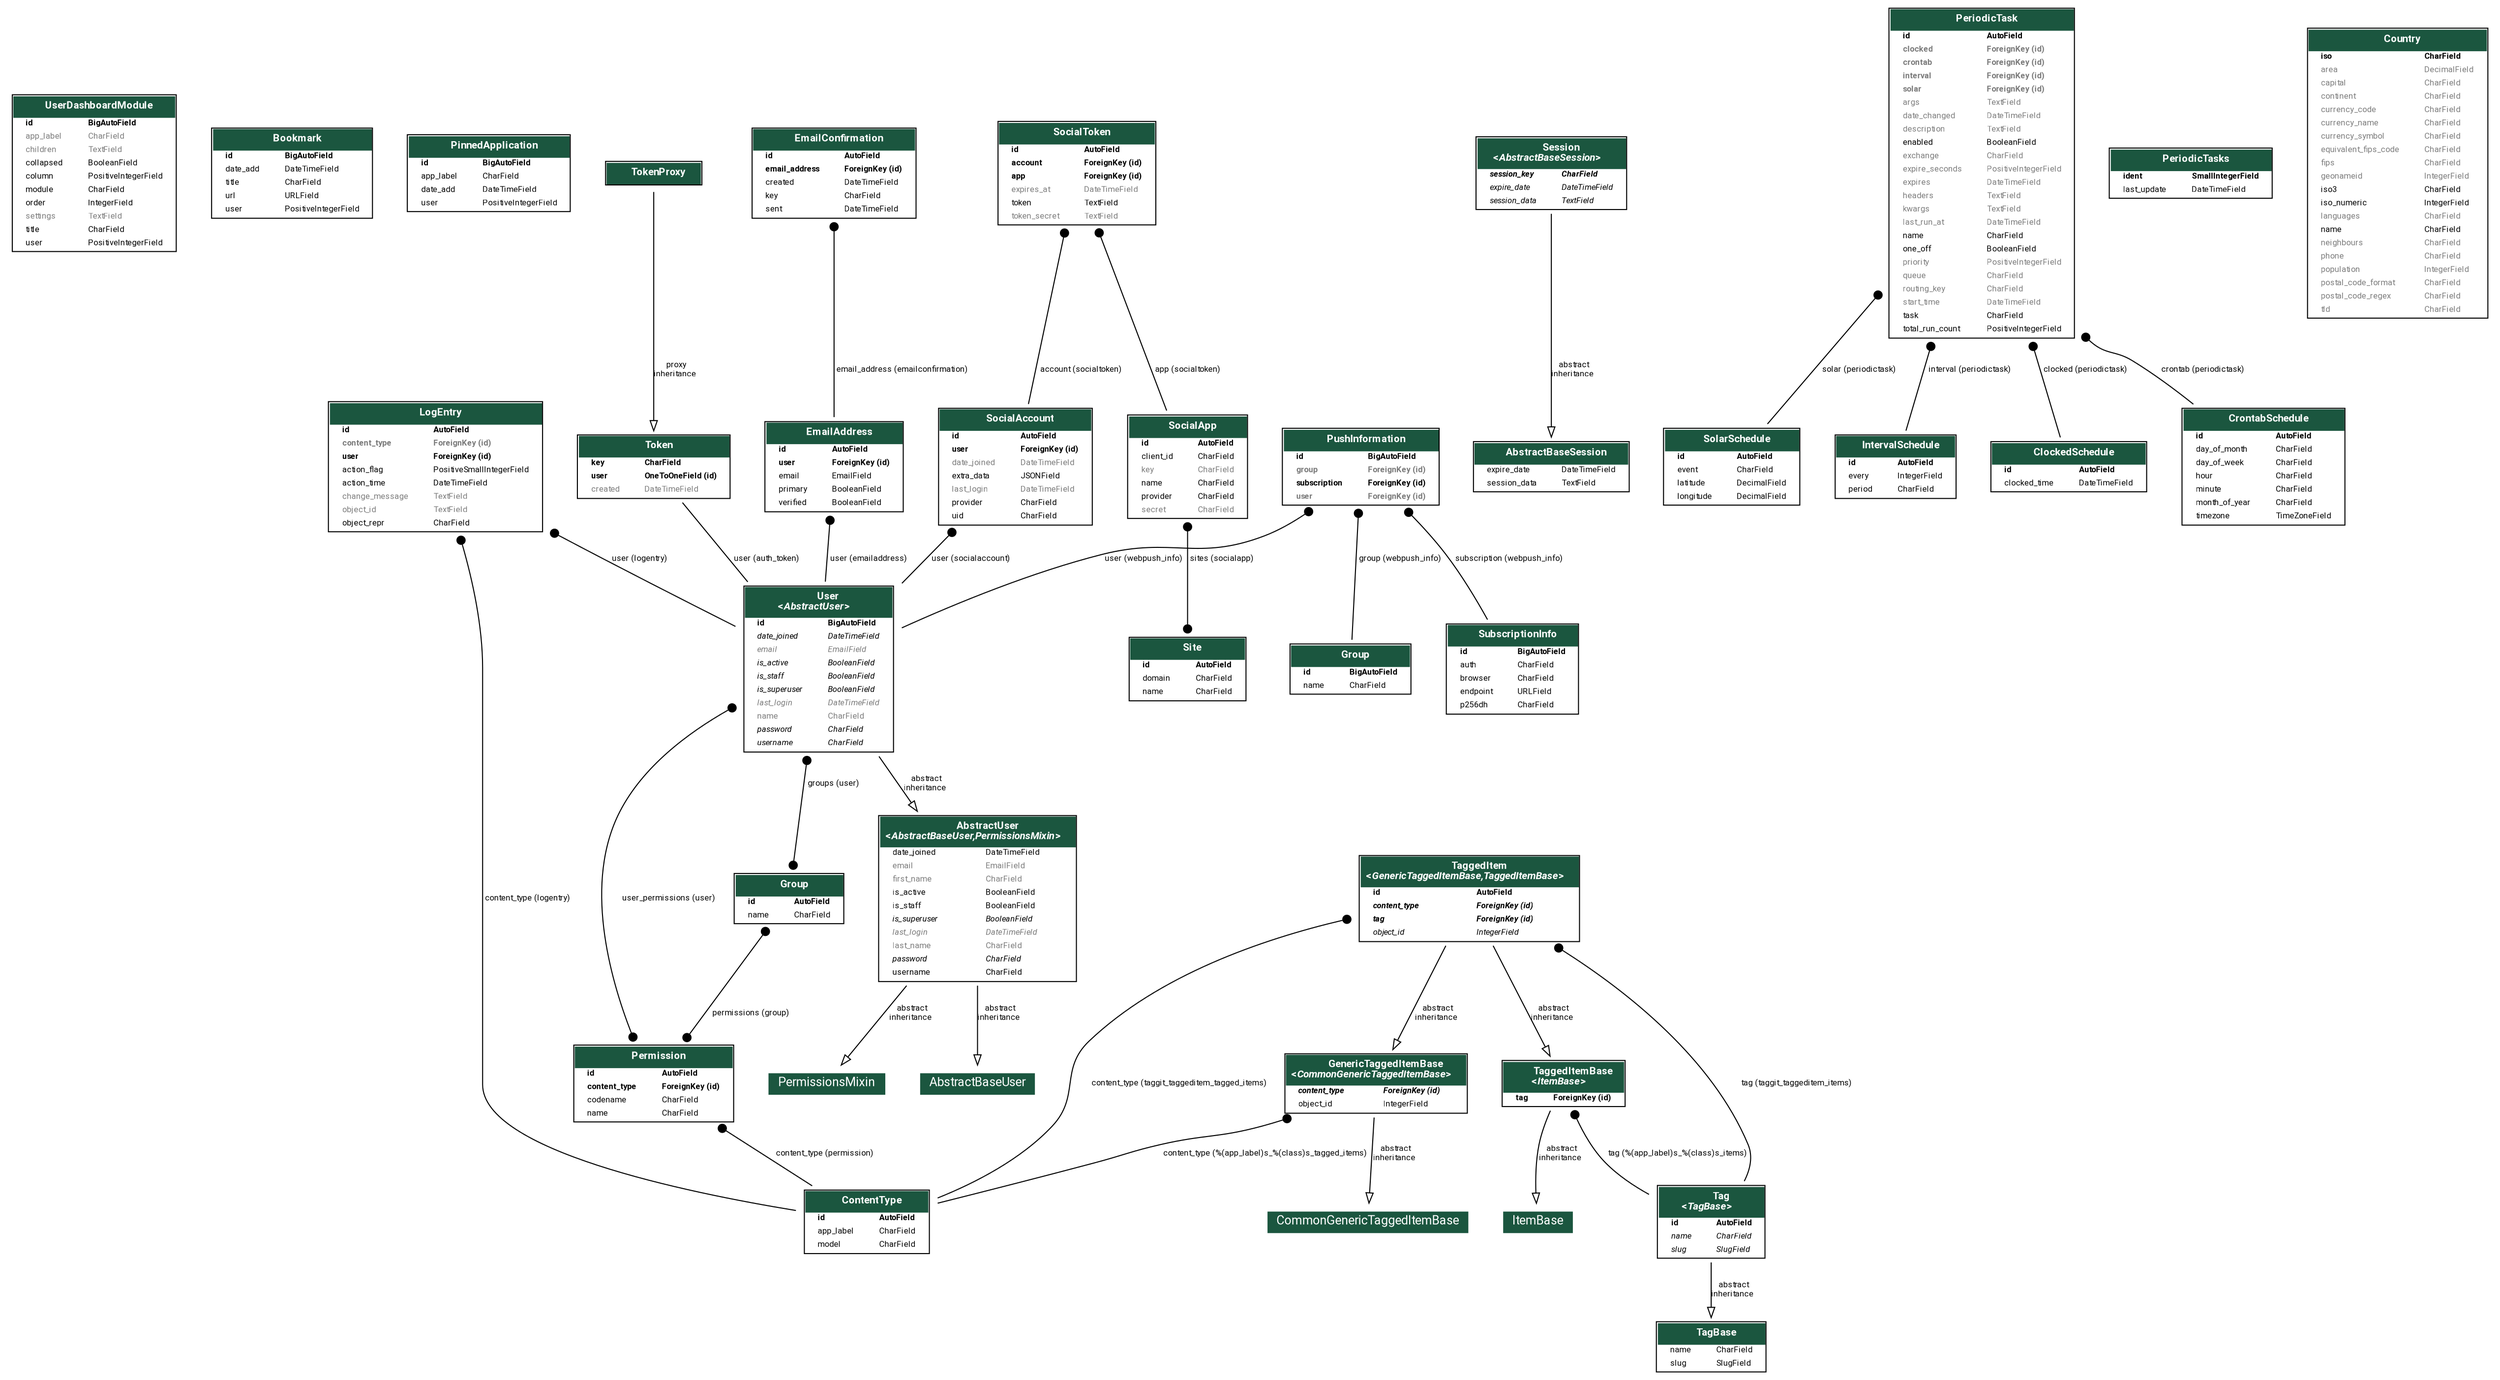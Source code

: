 digraph model_graph {
  // Dotfile by Django-Extensions graph_models
  // Created: 2023-04-05 06:00
  // Cli Options: -a

  fontname = "Roboto"
  fontsize = 8
  splines  = true
  rankdir = "TB"

  node [
    fontname = "Roboto"
    fontsize = 8
    shape = "plaintext"
  ]

  edge [
    fontname = "Roboto"
    fontsize = 8
  ]

  // Labels


  jet_dashboard_models_UserDashboardModule [label=<
    <TABLE BGCOLOR="white" BORDER="1" CELLBORDER="0" CELLSPACING="0">
    <TR><TD COLSPAN="2" CELLPADDING="5" ALIGN="CENTER" BGCOLOR="#1b563f">
    <FONT FACE="Roboto" COLOR="white" POINT-SIZE="10"><B>
    UserDashboardModule
    </B></FONT></TD></TR>


    <TR><TD ALIGN="LEFT" BORDER="0">
    <FONT FACE="Roboto"><B>id</B></FONT>
    </TD><TD ALIGN="LEFT">
    <FONT FACE="Roboto"><B>BigAutoField</B></FONT>
    </TD></TR>



    <TR><TD ALIGN="LEFT" BORDER="0">
    <FONT COLOR="#7B7B7B" FACE="Roboto">app_label</FONT>
    </TD><TD ALIGN="LEFT">
    <FONT COLOR="#7B7B7B" FACE="Roboto">CharField</FONT>
    </TD></TR>



    <TR><TD ALIGN="LEFT" BORDER="0">
    <FONT COLOR="#7B7B7B" FACE="Roboto">children</FONT>
    </TD><TD ALIGN="LEFT">
    <FONT COLOR="#7B7B7B" FACE="Roboto">TextField</FONT>
    </TD></TR>



    <TR><TD ALIGN="LEFT" BORDER="0">
    <FONT FACE="Roboto">collapsed</FONT>
    </TD><TD ALIGN="LEFT">
    <FONT FACE="Roboto">BooleanField</FONT>
    </TD></TR>



    <TR><TD ALIGN="LEFT" BORDER="0">
    <FONT FACE="Roboto">column</FONT>
    </TD><TD ALIGN="LEFT">
    <FONT FACE="Roboto">PositiveIntegerField</FONT>
    </TD></TR>



    <TR><TD ALIGN="LEFT" BORDER="0">
    <FONT FACE="Roboto">module</FONT>
    </TD><TD ALIGN="LEFT">
    <FONT FACE="Roboto">CharField</FONT>
    </TD></TR>



    <TR><TD ALIGN="LEFT" BORDER="0">
    <FONT FACE="Roboto">order</FONT>
    </TD><TD ALIGN="LEFT">
    <FONT FACE="Roboto">IntegerField</FONT>
    </TD></TR>



    <TR><TD ALIGN="LEFT" BORDER="0">
    <FONT COLOR="#7B7B7B" FACE="Roboto">settings</FONT>
    </TD><TD ALIGN="LEFT">
    <FONT COLOR="#7B7B7B" FACE="Roboto">TextField</FONT>
    </TD></TR>



    <TR><TD ALIGN="LEFT" BORDER="0">
    <FONT FACE="Roboto">title</FONT>
    </TD><TD ALIGN="LEFT">
    <FONT FACE="Roboto">CharField</FONT>
    </TD></TR>



    <TR><TD ALIGN="LEFT" BORDER="0">
    <FONT FACE="Roboto">user</FONT>
    </TD><TD ALIGN="LEFT">
    <FONT FACE="Roboto">PositiveIntegerField</FONT>
    </TD></TR>


    </TABLE>
    >]




  jet_models_Bookmark [label=<
    <TABLE BGCOLOR="white" BORDER="1" CELLBORDER="0" CELLSPACING="0">
    <TR><TD COLSPAN="2" CELLPADDING="5" ALIGN="CENTER" BGCOLOR="#1b563f">
    <FONT FACE="Roboto" COLOR="white" POINT-SIZE="10"><B>
    Bookmark
    </B></FONT></TD></TR>


    <TR><TD ALIGN="LEFT" BORDER="0">
    <FONT FACE="Roboto"><B>id</B></FONT>
    </TD><TD ALIGN="LEFT">
    <FONT FACE="Roboto"><B>BigAutoField</B></FONT>
    </TD></TR>



    <TR><TD ALIGN="LEFT" BORDER="0">
    <FONT FACE="Roboto">date_add</FONT>
    </TD><TD ALIGN="LEFT">
    <FONT FACE="Roboto">DateTimeField</FONT>
    </TD></TR>



    <TR><TD ALIGN="LEFT" BORDER="0">
    <FONT FACE="Roboto">title</FONT>
    </TD><TD ALIGN="LEFT">
    <FONT FACE="Roboto">CharField</FONT>
    </TD></TR>



    <TR><TD ALIGN="LEFT" BORDER="0">
    <FONT FACE="Roboto">url</FONT>
    </TD><TD ALIGN="LEFT">
    <FONT FACE="Roboto">URLField</FONT>
    </TD></TR>



    <TR><TD ALIGN="LEFT" BORDER="0">
    <FONT FACE="Roboto">user</FONT>
    </TD><TD ALIGN="LEFT">
    <FONT FACE="Roboto">PositiveIntegerField</FONT>
    </TD></TR>


    </TABLE>
    >]

  jet_models_PinnedApplication [label=<
    <TABLE BGCOLOR="white" BORDER="1" CELLBORDER="0" CELLSPACING="0">
    <TR><TD COLSPAN="2" CELLPADDING="5" ALIGN="CENTER" BGCOLOR="#1b563f">
    <FONT FACE="Roboto" COLOR="white" POINT-SIZE="10"><B>
    PinnedApplication
    </B></FONT></TD></TR>


    <TR><TD ALIGN="LEFT" BORDER="0">
    <FONT FACE="Roboto"><B>id</B></FONT>
    </TD><TD ALIGN="LEFT">
    <FONT FACE="Roboto"><B>BigAutoField</B></FONT>
    </TD></TR>



    <TR><TD ALIGN="LEFT" BORDER="0">
    <FONT FACE="Roboto">app_label</FONT>
    </TD><TD ALIGN="LEFT">
    <FONT FACE="Roboto">CharField</FONT>
    </TD></TR>



    <TR><TD ALIGN="LEFT" BORDER="0">
    <FONT FACE="Roboto">date_add</FONT>
    </TD><TD ALIGN="LEFT">
    <FONT FACE="Roboto">DateTimeField</FONT>
    </TD></TR>



    <TR><TD ALIGN="LEFT" BORDER="0">
    <FONT FACE="Roboto">user</FONT>
    </TD><TD ALIGN="LEFT">
    <FONT FACE="Roboto">PositiveIntegerField</FONT>
    </TD></TR>


    </TABLE>
    >]




  django_contrib_auth_models_Permission [label=<
    <TABLE BGCOLOR="white" BORDER="1" CELLBORDER="0" CELLSPACING="0">
    <TR><TD COLSPAN="2" CELLPADDING="5" ALIGN="CENTER" BGCOLOR="#1b563f">
    <FONT FACE="Roboto" COLOR="white" POINT-SIZE="10"><B>
    Permission
    </B></FONT></TD></TR>


    <TR><TD ALIGN="LEFT" BORDER="0">
    <FONT FACE="Roboto"><B>id</B></FONT>
    </TD><TD ALIGN="LEFT">
    <FONT FACE="Roboto"><B>AutoField</B></FONT>
    </TD></TR>



    <TR><TD ALIGN="LEFT" BORDER="0">
    <FONT FACE="Roboto"><B>content_type</B></FONT>
    </TD><TD ALIGN="LEFT">
    <FONT FACE="Roboto"><B>ForeignKey (id)</B></FONT>
    </TD></TR>



    <TR><TD ALIGN="LEFT" BORDER="0">
    <FONT FACE="Roboto">codename</FONT>
    </TD><TD ALIGN="LEFT">
    <FONT FACE="Roboto">CharField</FONT>
    </TD></TR>



    <TR><TD ALIGN="LEFT" BORDER="0">
    <FONT FACE="Roboto">name</FONT>
    </TD><TD ALIGN="LEFT">
    <FONT FACE="Roboto">CharField</FONT>
    </TD></TR>


    </TABLE>
    >]

  django_contrib_auth_models_Group [label=<
    <TABLE BGCOLOR="white" BORDER="1" CELLBORDER="0" CELLSPACING="0">
    <TR><TD COLSPAN="2" CELLPADDING="5" ALIGN="CENTER" BGCOLOR="#1b563f">
    <FONT FACE="Roboto" COLOR="white" POINT-SIZE="10"><B>
    Group
    </B></FONT></TD></TR>


    <TR><TD ALIGN="LEFT" BORDER="0">
    <FONT FACE="Roboto"><B>id</B></FONT>
    </TD><TD ALIGN="LEFT">
    <FONT FACE="Roboto"><B>AutoField</B></FONT>
    </TD></TR>



    <TR><TD ALIGN="LEFT" BORDER="0">
    <FONT FACE="Roboto">name</FONT>
    </TD><TD ALIGN="LEFT">
    <FONT FACE="Roboto">CharField</FONT>
    </TD></TR>


    </TABLE>
    >]




  django_contrib_contenttypes_models_ContentType [label=<
    <TABLE BGCOLOR="white" BORDER="1" CELLBORDER="0" CELLSPACING="0">
    <TR><TD COLSPAN="2" CELLPADDING="5" ALIGN="CENTER" BGCOLOR="#1b563f">
    <FONT FACE="Roboto" COLOR="white" POINT-SIZE="10"><B>
    ContentType
    </B></FONT></TD></TR>


    <TR><TD ALIGN="LEFT" BORDER="0">
    <FONT FACE="Roboto"><B>id</B></FONT>
    </TD><TD ALIGN="LEFT">
    <FONT FACE="Roboto"><B>AutoField</B></FONT>
    </TD></TR>



    <TR><TD ALIGN="LEFT" BORDER="0">
    <FONT FACE="Roboto">app_label</FONT>
    </TD><TD ALIGN="LEFT">
    <FONT FACE="Roboto">CharField</FONT>
    </TD></TR>



    <TR><TD ALIGN="LEFT" BORDER="0">
    <FONT FACE="Roboto">model</FONT>
    </TD><TD ALIGN="LEFT">
    <FONT FACE="Roboto">CharField</FONT>
    </TD></TR>


    </TABLE>
    >]




  django_contrib_sessions_base_session_AbstractBaseSession [label=<
    <TABLE BGCOLOR="white" BORDER="1" CELLBORDER="0" CELLSPACING="0">
    <TR><TD COLSPAN="2" CELLPADDING="5" ALIGN="CENTER" BGCOLOR="#1b563f">
    <FONT FACE="Roboto" COLOR="white" POINT-SIZE="10"><B>
    AbstractBaseSession
    </B></FONT></TD></TR>


    <TR><TD ALIGN="LEFT" BORDER="0">
    <FONT FACE="Roboto">expire_date</FONT>
    </TD><TD ALIGN="LEFT">
    <FONT FACE="Roboto">DateTimeField</FONT>
    </TD></TR>



    <TR><TD ALIGN="LEFT" BORDER="0">
    <FONT FACE="Roboto">session_data</FONT>
    </TD><TD ALIGN="LEFT">
    <FONT FACE="Roboto">TextField</FONT>
    </TD></TR>


    </TABLE>
    >]

  django_contrib_sessions_models_Session [label=<
    <TABLE BGCOLOR="white" BORDER="1" CELLBORDER="0" CELLSPACING="0">
    <TR><TD COLSPAN="2" CELLPADDING="5" ALIGN="CENTER" BGCOLOR="#1b563f">
    <FONT FACE="Roboto" COLOR="white" POINT-SIZE="10"><B>
    Session<BR/>&lt;<FONT FACE="Roboto"><I>AbstractBaseSession</I></FONT>&gt;
    </B></FONT></TD></TR>


    <TR><TD ALIGN="LEFT" BORDER="0">
    <FONT FACE="Roboto"><I><B>session_key</B></I></FONT>
    </TD><TD ALIGN="LEFT">
    <FONT FACE="Roboto"><I><B>CharField</B></I></FONT>
    </TD></TR>



    <TR><TD ALIGN="LEFT" BORDER="0">
    <FONT FACE="Roboto"><I>expire_date</I></FONT>
    </TD><TD ALIGN="LEFT">
    <FONT FACE="Roboto"><I>DateTimeField</I></FONT>
    </TD></TR>



    <TR><TD ALIGN="LEFT" BORDER="0">
    <FONT FACE="Roboto"><I>session_data</I></FONT>
    </TD><TD ALIGN="LEFT">
    <FONT FACE="Roboto"><I>TextField</I></FONT>
    </TD></TR>


    </TABLE>
    >]




  rest_framework_authtoken_models_Token [label=<
    <TABLE BGCOLOR="white" BORDER="1" CELLBORDER="0" CELLSPACING="0">
    <TR><TD COLSPAN="2" CELLPADDING="5" ALIGN="CENTER" BGCOLOR="#1b563f">
    <FONT FACE="Roboto" COLOR="white" POINT-SIZE="10"><B>
    Token
    </B></FONT></TD></TR>


    <TR><TD ALIGN="LEFT" BORDER="0">
    <FONT FACE="Roboto"><B>key</B></FONT>
    </TD><TD ALIGN="LEFT">
    <FONT FACE="Roboto"><B>CharField</B></FONT>
    </TD></TR>



    <TR><TD ALIGN="LEFT" BORDER="0">
    <FONT FACE="Roboto"><B>user</B></FONT>
    </TD><TD ALIGN="LEFT">
    <FONT FACE="Roboto"><B>OneToOneField (id)</B></FONT>
    </TD></TR>



    <TR><TD ALIGN="LEFT" BORDER="0">
    <FONT COLOR="#7B7B7B" FACE="Roboto">created</FONT>
    </TD><TD ALIGN="LEFT">
    <FONT COLOR="#7B7B7B" FACE="Roboto">DateTimeField</FONT>
    </TD></TR>


    </TABLE>
    >]

  rest_framework_authtoken_models_TokenProxy [label=<
    <TABLE BGCOLOR="white" BORDER="1" CELLBORDER="0" CELLSPACING="0">
    <TR><TD COLSPAN="2" CELLPADDING="5" ALIGN="CENTER" BGCOLOR="#1b563f">
    <FONT FACE="Roboto" COLOR="white" POINT-SIZE="10"><B>
    TokenProxy
    </B></FONT></TD></TR>

    </TABLE>
    >]




  django_contrib_sites_models_Site [label=<
    <TABLE BGCOLOR="white" BORDER="1" CELLBORDER="0" CELLSPACING="0">
    <TR><TD COLSPAN="2" CELLPADDING="5" ALIGN="CENTER" BGCOLOR="#1b563f">
    <FONT FACE="Roboto" COLOR="white" POINT-SIZE="10"><B>
    Site
    </B></FONT></TD></TR>


    <TR><TD ALIGN="LEFT" BORDER="0">
    <FONT FACE="Roboto"><B>id</B></FONT>
    </TD><TD ALIGN="LEFT">
    <FONT FACE="Roboto"><B>AutoField</B></FONT>
    </TD></TR>



    <TR><TD ALIGN="LEFT" BORDER="0">
    <FONT FACE="Roboto">domain</FONT>
    </TD><TD ALIGN="LEFT">
    <FONT FACE="Roboto">CharField</FONT>
    </TD></TR>



    <TR><TD ALIGN="LEFT" BORDER="0">
    <FONT FACE="Roboto">name</FONT>
    </TD><TD ALIGN="LEFT">
    <FONT FACE="Roboto">CharField</FONT>
    </TD></TR>


    </TABLE>
    >]




  django_contrib_admin_models_LogEntry [label=<
    <TABLE BGCOLOR="white" BORDER="1" CELLBORDER="0" CELLSPACING="0">
    <TR><TD COLSPAN="2" CELLPADDING="5" ALIGN="CENTER" BGCOLOR="#1b563f">
    <FONT FACE="Roboto" COLOR="white" POINT-SIZE="10"><B>
    LogEntry
    </B></FONT></TD></TR>


    <TR><TD ALIGN="LEFT" BORDER="0">
    <FONT FACE="Roboto"><B>id</B></FONT>
    </TD><TD ALIGN="LEFT">
    <FONT FACE="Roboto"><B>AutoField</B></FONT>
    </TD></TR>



    <TR><TD ALIGN="LEFT" BORDER="0">
    <FONT COLOR="#7B7B7B" FACE="Roboto"><B>content_type</B></FONT>
    </TD><TD ALIGN="LEFT">
    <FONT COLOR="#7B7B7B" FACE="Roboto"><B>ForeignKey (id)</B></FONT>
    </TD></TR>



    <TR><TD ALIGN="LEFT" BORDER="0">
    <FONT FACE="Roboto"><B>user</B></FONT>
    </TD><TD ALIGN="LEFT">
    <FONT FACE="Roboto"><B>ForeignKey (id)</B></FONT>
    </TD></TR>



    <TR><TD ALIGN="LEFT" BORDER="0">
    <FONT FACE="Roboto">action_flag</FONT>
    </TD><TD ALIGN="LEFT">
    <FONT FACE="Roboto">PositiveSmallIntegerField</FONT>
    </TD></TR>



    <TR><TD ALIGN="LEFT" BORDER="0">
    <FONT FACE="Roboto">action_time</FONT>
    </TD><TD ALIGN="LEFT">
    <FONT FACE="Roboto">DateTimeField</FONT>
    </TD></TR>



    <TR><TD ALIGN="LEFT" BORDER="0">
    <FONT COLOR="#7B7B7B" FACE="Roboto">change_message</FONT>
    </TD><TD ALIGN="LEFT">
    <FONT COLOR="#7B7B7B" FACE="Roboto">TextField</FONT>
    </TD></TR>



    <TR><TD ALIGN="LEFT" BORDER="0">
    <FONT COLOR="#7B7B7B" FACE="Roboto">object_id</FONT>
    </TD><TD ALIGN="LEFT">
    <FONT COLOR="#7B7B7B" FACE="Roboto">TextField</FONT>
    </TD></TR>



    <TR><TD ALIGN="LEFT" BORDER="0">
    <FONT FACE="Roboto">object_repr</FONT>
    </TD><TD ALIGN="LEFT">
    <FONT FACE="Roboto">CharField</FONT>
    </TD></TR>


    </TABLE>
    >]




  allauth_account_models_EmailAddress [label=<
    <TABLE BGCOLOR="white" BORDER="1" CELLBORDER="0" CELLSPACING="0">
    <TR><TD COLSPAN="2" CELLPADDING="5" ALIGN="CENTER" BGCOLOR="#1b563f">
    <FONT FACE="Roboto" COLOR="white" POINT-SIZE="10"><B>
    EmailAddress
    </B></FONT></TD></TR>


    <TR><TD ALIGN="LEFT" BORDER="0">
    <FONT FACE="Roboto"><B>id</B></FONT>
    </TD><TD ALIGN="LEFT">
    <FONT FACE="Roboto"><B>AutoField</B></FONT>
    </TD></TR>



    <TR><TD ALIGN="LEFT" BORDER="0">
    <FONT FACE="Roboto"><B>user</B></FONT>
    </TD><TD ALIGN="LEFT">
    <FONT FACE="Roboto"><B>ForeignKey (id)</B></FONT>
    </TD></TR>



    <TR><TD ALIGN="LEFT" BORDER="0">
    <FONT FACE="Roboto">email</FONT>
    </TD><TD ALIGN="LEFT">
    <FONT FACE="Roboto">EmailField</FONT>
    </TD></TR>



    <TR><TD ALIGN="LEFT" BORDER="0">
    <FONT FACE="Roboto">primary</FONT>
    </TD><TD ALIGN="LEFT">
    <FONT FACE="Roboto">BooleanField</FONT>
    </TD></TR>



    <TR><TD ALIGN="LEFT" BORDER="0">
    <FONT FACE="Roboto">verified</FONT>
    </TD><TD ALIGN="LEFT">
    <FONT FACE="Roboto">BooleanField</FONT>
    </TD></TR>


    </TABLE>
    >]

  allauth_account_models_EmailConfirmation [label=<
    <TABLE BGCOLOR="white" BORDER="1" CELLBORDER="0" CELLSPACING="0">
    <TR><TD COLSPAN="2" CELLPADDING="5" ALIGN="CENTER" BGCOLOR="#1b563f">
    <FONT FACE="Roboto" COLOR="white" POINT-SIZE="10"><B>
    EmailConfirmation
    </B></FONT></TD></TR>


    <TR><TD ALIGN="LEFT" BORDER="0">
    <FONT FACE="Roboto"><B>id</B></FONT>
    </TD><TD ALIGN="LEFT">
    <FONT FACE="Roboto"><B>AutoField</B></FONT>
    </TD></TR>



    <TR><TD ALIGN="LEFT" BORDER="0">
    <FONT FACE="Roboto"><B>email_address</B></FONT>
    </TD><TD ALIGN="LEFT">
    <FONT FACE="Roboto"><B>ForeignKey (id)</B></FONT>
    </TD></TR>



    <TR><TD ALIGN="LEFT" BORDER="0">
    <FONT FACE="Roboto">created</FONT>
    </TD><TD ALIGN="LEFT">
    <FONT FACE="Roboto">DateTimeField</FONT>
    </TD></TR>



    <TR><TD ALIGN="LEFT" BORDER="0">
    <FONT FACE="Roboto">key</FONT>
    </TD><TD ALIGN="LEFT">
    <FONT FACE="Roboto">CharField</FONT>
    </TD></TR>



    <TR><TD ALIGN="LEFT" BORDER="0">
    <FONT FACE="Roboto">sent</FONT>
    </TD><TD ALIGN="LEFT">
    <FONT FACE="Roboto">DateTimeField</FONT>
    </TD></TR>


    </TABLE>
    >]




  allauth_socialaccount_models_SocialApp [label=<
    <TABLE BGCOLOR="white" BORDER="1" CELLBORDER="0" CELLSPACING="0">
    <TR><TD COLSPAN="2" CELLPADDING="5" ALIGN="CENTER" BGCOLOR="#1b563f">
    <FONT FACE="Roboto" COLOR="white" POINT-SIZE="10"><B>
    SocialApp
    </B></FONT></TD></TR>


    <TR><TD ALIGN="LEFT" BORDER="0">
    <FONT FACE="Roboto"><B>id</B></FONT>
    </TD><TD ALIGN="LEFT">
    <FONT FACE="Roboto"><B>AutoField</B></FONT>
    </TD></TR>



    <TR><TD ALIGN="LEFT" BORDER="0">
    <FONT FACE="Roboto">client_id</FONT>
    </TD><TD ALIGN="LEFT">
    <FONT FACE="Roboto">CharField</FONT>
    </TD></TR>



    <TR><TD ALIGN="LEFT" BORDER="0">
    <FONT COLOR="#7B7B7B" FACE="Roboto">key</FONT>
    </TD><TD ALIGN="LEFT">
    <FONT COLOR="#7B7B7B" FACE="Roboto">CharField</FONT>
    </TD></TR>



    <TR><TD ALIGN="LEFT" BORDER="0">
    <FONT FACE="Roboto">name</FONT>
    </TD><TD ALIGN="LEFT">
    <FONT FACE="Roboto">CharField</FONT>
    </TD></TR>



    <TR><TD ALIGN="LEFT" BORDER="0">
    <FONT FACE="Roboto">provider</FONT>
    </TD><TD ALIGN="LEFT">
    <FONT FACE="Roboto">CharField</FONT>
    </TD></TR>



    <TR><TD ALIGN="LEFT" BORDER="0">
    <FONT COLOR="#7B7B7B" FACE="Roboto">secret</FONT>
    </TD><TD ALIGN="LEFT">
    <FONT COLOR="#7B7B7B" FACE="Roboto">CharField</FONT>
    </TD></TR>


    </TABLE>
    >]

  allauth_socialaccount_models_SocialAccount [label=<
    <TABLE BGCOLOR="white" BORDER="1" CELLBORDER="0" CELLSPACING="0">
    <TR><TD COLSPAN="2" CELLPADDING="5" ALIGN="CENTER" BGCOLOR="#1b563f">
    <FONT FACE="Roboto" COLOR="white" POINT-SIZE="10"><B>
    SocialAccount
    </B></FONT></TD></TR>


    <TR><TD ALIGN="LEFT" BORDER="0">
    <FONT FACE="Roboto"><B>id</B></FONT>
    </TD><TD ALIGN="LEFT">
    <FONT FACE="Roboto"><B>AutoField</B></FONT>
    </TD></TR>



    <TR><TD ALIGN="LEFT" BORDER="0">
    <FONT FACE="Roboto"><B>user</B></FONT>
    </TD><TD ALIGN="LEFT">
    <FONT FACE="Roboto"><B>ForeignKey (id)</B></FONT>
    </TD></TR>



    <TR><TD ALIGN="LEFT" BORDER="0">
    <FONT COLOR="#7B7B7B" FACE="Roboto">date_joined</FONT>
    </TD><TD ALIGN="LEFT">
    <FONT COLOR="#7B7B7B" FACE="Roboto">DateTimeField</FONT>
    </TD></TR>



    <TR><TD ALIGN="LEFT" BORDER="0">
    <FONT FACE="Roboto">extra_data</FONT>
    </TD><TD ALIGN="LEFT">
    <FONT FACE="Roboto">JSONField</FONT>
    </TD></TR>



    <TR><TD ALIGN="LEFT" BORDER="0">
    <FONT COLOR="#7B7B7B" FACE="Roboto">last_login</FONT>
    </TD><TD ALIGN="LEFT">
    <FONT COLOR="#7B7B7B" FACE="Roboto">DateTimeField</FONT>
    </TD></TR>



    <TR><TD ALIGN="LEFT" BORDER="0">
    <FONT FACE="Roboto">provider</FONT>
    </TD><TD ALIGN="LEFT">
    <FONT FACE="Roboto">CharField</FONT>
    </TD></TR>



    <TR><TD ALIGN="LEFT" BORDER="0">
    <FONT FACE="Roboto">uid</FONT>
    </TD><TD ALIGN="LEFT">
    <FONT FACE="Roboto">CharField</FONT>
    </TD></TR>


    </TABLE>
    >]

  allauth_socialaccount_models_SocialToken [label=<
    <TABLE BGCOLOR="white" BORDER="1" CELLBORDER="0" CELLSPACING="0">
    <TR><TD COLSPAN="2" CELLPADDING="5" ALIGN="CENTER" BGCOLOR="#1b563f">
    <FONT FACE="Roboto" COLOR="white" POINT-SIZE="10"><B>
    SocialToken
    </B></FONT></TD></TR>


    <TR><TD ALIGN="LEFT" BORDER="0">
    <FONT FACE="Roboto"><B>id</B></FONT>
    </TD><TD ALIGN="LEFT">
    <FONT FACE="Roboto"><B>AutoField</B></FONT>
    </TD></TR>



    <TR><TD ALIGN="LEFT" BORDER="0">
    <FONT FACE="Roboto"><B>account</B></FONT>
    </TD><TD ALIGN="LEFT">
    <FONT FACE="Roboto"><B>ForeignKey (id)</B></FONT>
    </TD></TR>



    <TR><TD ALIGN="LEFT" BORDER="0">
    <FONT FACE="Roboto"><B>app</B></FONT>
    </TD><TD ALIGN="LEFT">
    <FONT FACE="Roboto"><B>ForeignKey (id)</B></FONT>
    </TD></TR>



    <TR><TD ALIGN="LEFT" BORDER="0">
    <FONT COLOR="#7B7B7B" FACE="Roboto">expires_at</FONT>
    </TD><TD ALIGN="LEFT">
    <FONT COLOR="#7B7B7B" FACE="Roboto">DateTimeField</FONT>
    </TD></TR>



    <TR><TD ALIGN="LEFT" BORDER="0">
    <FONT FACE="Roboto">token</FONT>
    </TD><TD ALIGN="LEFT">
    <FONT FACE="Roboto">TextField</FONT>
    </TD></TR>



    <TR><TD ALIGN="LEFT" BORDER="0">
    <FONT COLOR="#7B7B7B" FACE="Roboto">token_secret</FONT>
    </TD><TD ALIGN="LEFT">
    <FONT COLOR="#7B7B7B" FACE="Roboto">TextField</FONT>
    </TD></TR>


    </TABLE>
    >]




  webpush_models_Group [label=<
    <TABLE BGCOLOR="white" BORDER="1" CELLBORDER="0" CELLSPACING="0">
    <TR><TD COLSPAN="2" CELLPADDING="5" ALIGN="CENTER" BGCOLOR="#1b563f">
    <FONT FACE="Roboto" COLOR="white" POINT-SIZE="10"><B>
    Group
    </B></FONT></TD></TR>


    <TR><TD ALIGN="LEFT" BORDER="0">
    <FONT FACE="Roboto"><B>id</B></FONT>
    </TD><TD ALIGN="LEFT">
    <FONT FACE="Roboto"><B>BigAutoField</B></FONT>
    </TD></TR>



    <TR><TD ALIGN="LEFT" BORDER="0">
    <FONT FACE="Roboto">name</FONT>
    </TD><TD ALIGN="LEFT">
    <FONT FACE="Roboto">CharField</FONT>
    </TD></TR>


    </TABLE>
    >]

  webpush_models_SubscriptionInfo [label=<
    <TABLE BGCOLOR="white" BORDER="1" CELLBORDER="0" CELLSPACING="0">
    <TR><TD COLSPAN="2" CELLPADDING="5" ALIGN="CENTER" BGCOLOR="#1b563f">
    <FONT FACE="Roboto" COLOR="white" POINT-SIZE="10"><B>
    SubscriptionInfo
    </B></FONT></TD></TR>


    <TR><TD ALIGN="LEFT" BORDER="0">
    <FONT FACE="Roboto"><B>id</B></FONT>
    </TD><TD ALIGN="LEFT">
    <FONT FACE="Roboto"><B>BigAutoField</B></FONT>
    </TD></TR>



    <TR><TD ALIGN="LEFT" BORDER="0">
    <FONT FACE="Roboto">auth</FONT>
    </TD><TD ALIGN="LEFT">
    <FONT FACE="Roboto">CharField</FONT>
    </TD></TR>



    <TR><TD ALIGN="LEFT" BORDER="0">
    <FONT FACE="Roboto">browser</FONT>
    </TD><TD ALIGN="LEFT">
    <FONT FACE="Roboto">CharField</FONT>
    </TD></TR>



    <TR><TD ALIGN="LEFT" BORDER="0">
    <FONT FACE="Roboto">endpoint</FONT>
    </TD><TD ALIGN="LEFT">
    <FONT FACE="Roboto">URLField</FONT>
    </TD></TR>



    <TR><TD ALIGN="LEFT" BORDER="0">
    <FONT FACE="Roboto">p256dh</FONT>
    </TD><TD ALIGN="LEFT">
    <FONT FACE="Roboto">CharField</FONT>
    </TD></TR>


    </TABLE>
    >]

  webpush_models_PushInformation [label=<
    <TABLE BGCOLOR="white" BORDER="1" CELLBORDER="0" CELLSPACING="0">
    <TR><TD COLSPAN="2" CELLPADDING="5" ALIGN="CENTER" BGCOLOR="#1b563f">
    <FONT FACE="Roboto" COLOR="white" POINT-SIZE="10"><B>
    PushInformation
    </B></FONT></TD></TR>


    <TR><TD ALIGN="LEFT" BORDER="0">
    <FONT FACE="Roboto"><B>id</B></FONT>
    </TD><TD ALIGN="LEFT">
    <FONT FACE="Roboto"><B>BigAutoField</B></FONT>
    </TD></TR>



    <TR><TD ALIGN="LEFT" BORDER="0">
    <FONT COLOR="#7B7B7B" FACE="Roboto"><B>group</B></FONT>
    </TD><TD ALIGN="LEFT">
    <FONT COLOR="#7B7B7B" FACE="Roboto"><B>ForeignKey (id)</B></FONT>
    </TD></TR>



    <TR><TD ALIGN="LEFT" BORDER="0">
    <FONT FACE="Roboto"><B>subscription</B></FONT>
    </TD><TD ALIGN="LEFT">
    <FONT FACE="Roboto"><B>ForeignKey (id)</B></FONT>
    </TD></TR>



    <TR><TD ALIGN="LEFT" BORDER="0">
    <FONT COLOR="#7B7B7B" FACE="Roboto"><B>user</B></FONT>
    </TD><TD ALIGN="LEFT">
    <FONT COLOR="#7B7B7B" FACE="Roboto"><B>ForeignKey (id)</B></FONT>
    </TD></TR>


    </TABLE>
    >]




  django_celery_beat_models_SolarSchedule [label=<
    <TABLE BGCOLOR="white" BORDER="1" CELLBORDER="0" CELLSPACING="0">
    <TR><TD COLSPAN="2" CELLPADDING="5" ALIGN="CENTER" BGCOLOR="#1b563f">
    <FONT FACE="Roboto" COLOR="white" POINT-SIZE="10"><B>
    SolarSchedule
    </B></FONT></TD></TR>


    <TR><TD ALIGN="LEFT" BORDER="0">
    <FONT FACE="Roboto"><B>id</B></FONT>
    </TD><TD ALIGN="LEFT">
    <FONT FACE="Roboto"><B>AutoField</B></FONT>
    </TD></TR>



    <TR><TD ALIGN="LEFT" BORDER="0">
    <FONT FACE="Roboto">event</FONT>
    </TD><TD ALIGN="LEFT">
    <FONT FACE="Roboto">CharField</FONT>
    </TD></TR>



    <TR><TD ALIGN="LEFT" BORDER="0">
    <FONT FACE="Roboto">latitude</FONT>
    </TD><TD ALIGN="LEFT">
    <FONT FACE="Roboto">DecimalField</FONT>
    </TD></TR>



    <TR><TD ALIGN="LEFT" BORDER="0">
    <FONT FACE="Roboto">longitude</FONT>
    </TD><TD ALIGN="LEFT">
    <FONT FACE="Roboto">DecimalField</FONT>
    </TD></TR>


    </TABLE>
    >]

  django_celery_beat_models_IntervalSchedule [label=<
    <TABLE BGCOLOR="white" BORDER="1" CELLBORDER="0" CELLSPACING="0">
    <TR><TD COLSPAN="2" CELLPADDING="5" ALIGN="CENTER" BGCOLOR="#1b563f">
    <FONT FACE="Roboto" COLOR="white" POINT-SIZE="10"><B>
    IntervalSchedule
    </B></FONT></TD></TR>


    <TR><TD ALIGN="LEFT" BORDER="0">
    <FONT FACE="Roboto"><B>id</B></FONT>
    </TD><TD ALIGN="LEFT">
    <FONT FACE="Roboto"><B>AutoField</B></FONT>
    </TD></TR>



    <TR><TD ALIGN="LEFT" BORDER="0">
    <FONT FACE="Roboto">every</FONT>
    </TD><TD ALIGN="LEFT">
    <FONT FACE="Roboto">IntegerField</FONT>
    </TD></TR>



    <TR><TD ALIGN="LEFT" BORDER="0">
    <FONT FACE="Roboto">period</FONT>
    </TD><TD ALIGN="LEFT">
    <FONT FACE="Roboto">CharField</FONT>
    </TD></TR>


    </TABLE>
    >]

  django_celery_beat_models_ClockedSchedule [label=<
    <TABLE BGCOLOR="white" BORDER="1" CELLBORDER="0" CELLSPACING="0">
    <TR><TD COLSPAN="2" CELLPADDING="5" ALIGN="CENTER" BGCOLOR="#1b563f">
    <FONT FACE="Roboto" COLOR="white" POINT-SIZE="10"><B>
    ClockedSchedule
    </B></FONT></TD></TR>


    <TR><TD ALIGN="LEFT" BORDER="0">
    <FONT FACE="Roboto"><B>id</B></FONT>
    </TD><TD ALIGN="LEFT">
    <FONT FACE="Roboto"><B>AutoField</B></FONT>
    </TD></TR>



    <TR><TD ALIGN="LEFT" BORDER="0">
    <FONT FACE="Roboto">clocked_time</FONT>
    </TD><TD ALIGN="LEFT">
    <FONT FACE="Roboto">DateTimeField</FONT>
    </TD></TR>


    </TABLE>
    >]

  django_celery_beat_models_CrontabSchedule [label=<
    <TABLE BGCOLOR="white" BORDER="1" CELLBORDER="0" CELLSPACING="0">
    <TR><TD COLSPAN="2" CELLPADDING="5" ALIGN="CENTER" BGCOLOR="#1b563f">
    <FONT FACE="Roboto" COLOR="white" POINT-SIZE="10"><B>
    CrontabSchedule
    </B></FONT></TD></TR>


    <TR><TD ALIGN="LEFT" BORDER="0">
    <FONT FACE="Roboto"><B>id</B></FONT>
    </TD><TD ALIGN="LEFT">
    <FONT FACE="Roboto"><B>AutoField</B></FONT>
    </TD></TR>



    <TR><TD ALIGN="LEFT" BORDER="0">
    <FONT FACE="Roboto">day_of_month</FONT>
    </TD><TD ALIGN="LEFT">
    <FONT FACE="Roboto">CharField</FONT>
    </TD></TR>



    <TR><TD ALIGN="LEFT" BORDER="0">
    <FONT FACE="Roboto">day_of_week</FONT>
    </TD><TD ALIGN="LEFT">
    <FONT FACE="Roboto">CharField</FONT>
    </TD></TR>



    <TR><TD ALIGN="LEFT" BORDER="0">
    <FONT FACE="Roboto">hour</FONT>
    </TD><TD ALIGN="LEFT">
    <FONT FACE="Roboto">CharField</FONT>
    </TD></TR>



    <TR><TD ALIGN="LEFT" BORDER="0">
    <FONT FACE="Roboto">minute</FONT>
    </TD><TD ALIGN="LEFT">
    <FONT FACE="Roboto">CharField</FONT>
    </TD></TR>



    <TR><TD ALIGN="LEFT" BORDER="0">
    <FONT FACE="Roboto">month_of_year</FONT>
    </TD><TD ALIGN="LEFT">
    <FONT FACE="Roboto">CharField</FONT>
    </TD></TR>



    <TR><TD ALIGN="LEFT" BORDER="0">
    <FONT FACE="Roboto">timezone</FONT>
    </TD><TD ALIGN="LEFT">
    <FONT FACE="Roboto">TimeZoneField</FONT>
    </TD></TR>


    </TABLE>
    >]

  django_celery_beat_models_PeriodicTasks [label=<
    <TABLE BGCOLOR="white" BORDER="1" CELLBORDER="0" CELLSPACING="0">
    <TR><TD COLSPAN="2" CELLPADDING="5" ALIGN="CENTER" BGCOLOR="#1b563f">
    <FONT FACE="Roboto" COLOR="white" POINT-SIZE="10"><B>
    PeriodicTasks
    </B></FONT></TD></TR>


    <TR><TD ALIGN="LEFT" BORDER="0">
    <FONT FACE="Roboto"><B>ident</B></FONT>
    </TD><TD ALIGN="LEFT">
    <FONT FACE="Roboto"><B>SmallIntegerField</B></FONT>
    </TD></TR>



    <TR><TD ALIGN="LEFT" BORDER="0">
    <FONT FACE="Roboto">last_update</FONT>
    </TD><TD ALIGN="LEFT">
    <FONT FACE="Roboto">DateTimeField</FONT>
    </TD></TR>


    </TABLE>
    >]

  django_celery_beat_models_PeriodicTask [label=<
    <TABLE BGCOLOR="white" BORDER="1" CELLBORDER="0" CELLSPACING="0">
    <TR><TD COLSPAN="2" CELLPADDING="5" ALIGN="CENTER" BGCOLOR="#1b563f">
    <FONT FACE="Roboto" COLOR="white" POINT-SIZE="10"><B>
    PeriodicTask
    </B></FONT></TD></TR>


    <TR><TD ALIGN="LEFT" BORDER="0">
    <FONT FACE="Roboto"><B>id</B></FONT>
    </TD><TD ALIGN="LEFT">
    <FONT FACE="Roboto"><B>AutoField</B></FONT>
    </TD></TR>



    <TR><TD ALIGN="LEFT" BORDER="0">
    <FONT COLOR="#7B7B7B" FACE="Roboto"><B>clocked</B></FONT>
    </TD><TD ALIGN="LEFT">
    <FONT COLOR="#7B7B7B" FACE="Roboto"><B>ForeignKey (id)</B></FONT>
    </TD></TR>



    <TR><TD ALIGN="LEFT" BORDER="0">
    <FONT COLOR="#7B7B7B" FACE="Roboto"><B>crontab</B></FONT>
    </TD><TD ALIGN="LEFT">
    <FONT COLOR="#7B7B7B" FACE="Roboto"><B>ForeignKey (id)</B></FONT>
    </TD></TR>



    <TR><TD ALIGN="LEFT" BORDER="0">
    <FONT COLOR="#7B7B7B" FACE="Roboto"><B>interval</B></FONT>
    </TD><TD ALIGN="LEFT">
    <FONT COLOR="#7B7B7B" FACE="Roboto"><B>ForeignKey (id)</B></FONT>
    </TD></TR>



    <TR><TD ALIGN="LEFT" BORDER="0">
    <FONT COLOR="#7B7B7B" FACE="Roboto"><B>solar</B></FONT>
    </TD><TD ALIGN="LEFT">
    <FONT COLOR="#7B7B7B" FACE="Roboto"><B>ForeignKey (id)</B></FONT>
    </TD></TR>



    <TR><TD ALIGN="LEFT" BORDER="0">
    <FONT COLOR="#7B7B7B" FACE="Roboto">args</FONT>
    </TD><TD ALIGN="LEFT">
    <FONT COLOR="#7B7B7B" FACE="Roboto">TextField</FONT>
    </TD></TR>



    <TR><TD ALIGN="LEFT" BORDER="0">
    <FONT COLOR="#7B7B7B" FACE="Roboto">date_changed</FONT>
    </TD><TD ALIGN="LEFT">
    <FONT COLOR="#7B7B7B" FACE="Roboto">DateTimeField</FONT>
    </TD></TR>



    <TR><TD ALIGN="LEFT" BORDER="0">
    <FONT COLOR="#7B7B7B" FACE="Roboto">description</FONT>
    </TD><TD ALIGN="LEFT">
    <FONT COLOR="#7B7B7B" FACE="Roboto">TextField</FONT>
    </TD></TR>



    <TR><TD ALIGN="LEFT" BORDER="0">
    <FONT FACE="Roboto">enabled</FONT>
    </TD><TD ALIGN="LEFT">
    <FONT FACE="Roboto">BooleanField</FONT>
    </TD></TR>



    <TR><TD ALIGN="LEFT" BORDER="0">
    <FONT COLOR="#7B7B7B" FACE="Roboto">exchange</FONT>
    </TD><TD ALIGN="LEFT">
    <FONT COLOR="#7B7B7B" FACE="Roboto">CharField</FONT>
    </TD></TR>



    <TR><TD ALIGN="LEFT" BORDER="0">
    <FONT COLOR="#7B7B7B" FACE="Roboto">expire_seconds</FONT>
    </TD><TD ALIGN="LEFT">
    <FONT COLOR="#7B7B7B" FACE="Roboto">PositiveIntegerField</FONT>
    </TD></TR>



    <TR><TD ALIGN="LEFT" BORDER="0">
    <FONT COLOR="#7B7B7B" FACE="Roboto">expires</FONT>
    </TD><TD ALIGN="LEFT">
    <FONT COLOR="#7B7B7B" FACE="Roboto">DateTimeField</FONT>
    </TD></TR>



    <TR><TD ALIGN="LEFT" BORDER="0">
    <FONT COLOR="#7B7B7B" FACE="Roboto">headers</FONT>
    </TD><TD ALIGN="LEFT">
    <FONT COLOR="#7B7B7B" FACE="Roboto">TextField</FONT>
    </TD></TR>



    <TR><TD ALIGN="LEFT" BORDER="0">
    <FONT COLOR="#7B7B7B" FACE="Roboto">kwargs</FONT>
    </TD><TD ALIGN="LEFT">
    <FONT COLOR="#7B7B7B" FACE="Roboto">TextField</FONT>
    </TD></TR>



    <TR><TD ALIGN="LEFT" BORDER="0">
    <FONT COLOR="#7B7B7B" FACE="Roboto">last_run_at</FONT>
    </TD><TD ALIGN="LEFT">
    <FONT COLOR="#7B7B7B" FACE="Roboto">DateTimeField</FONT>
    </TD></TR>



    <TR><TD ALIGN="LEFT" BORDER="0">
    <FONT FACE="Roboto">name</FONT>
    </TD><TD ALIGN="LEFT">
    <FONT FACE="Roboto">CharField</FONT>
    </TD></TR>



    <TR><TD ALIGN="LEFT" BORDER="0">
    <FONT FACE="Roboto">one_off</FONT>
    </TD><TD ALIGN="LEFT">
    <FONT FACE="Roboto">BooleanField</FONT>
    </TD></TR>



    <TR><TD ALIGN="LEFT" BORDER="0">
    <FONT COLOR="#7B7B7B" FACE="Roboto">priority</FONT>
    </TD><TD ALIGN="LEFT">
    <FONT COLOR="#7B7B7B" FACE="Roboto">PositiveIntegerField</FONT>
    </TD></TR>



    <TR><TD ALIGN="LEFT" BORDER="0">
    <FONT COLOR="#7B7B7B" FACE="Roboto">queue</FONT>
    </TD><TD ALIGN="LEFT">
    <FONT COLOR="#7B7B7B" FACE="Roboto">CharField</FONT>
    </TD></TR>



    <TR><TD ALIGN="LEFT" BORDER="0">
    <FONT COLOR="#7B7B7B" FACE="Roboto">routing_key</FONT>
    </TD><TD ALIGN="LEFT">
    <FONT COLOR="#7B7B7B" FACE="Roboto">CharField</FONT>
    </TD></TR>



    <TR><TD ALIGN="LEFT" BORDER="0">
    <FONT COLOR="#7B7B7B" FACE="Roboto">start_time</FONT>
    </TD><TD ALIGN="LEFT">
    <FONT COLOR="#7B7B7B" FACE="Roboto">DateTimeField</FONT>
    </TD></TR>



    <TR><TD ALIGN="LEFT" BORDER="0">
    <FONT FACE="Roboto">task</FONT>
    </TD><TD ALIGN="LEFT">
    <FONT FACE="Roboto">CharField</FONT>
    </TD></TR>



    <TR><TD ALIGN="LEFT" BORDER="0">
    <FONT FACE="Roboto">total_run_count</FONT>
    </TD><TD ALIGN="LEFT">
    <FONT FACE="Roboto">PositiveIntegerField</FONT>
    </TD></TR>


    </TABLE>
    >]




  countries_plus_models_Country [label=<
    <TABLE BGCOLOR="white" BORDER="1" CELLBORDER="0" CELLSPACING="0">
    <TR><TD COLSPAN="2" CELLPADDING="5" ALIGN="CENTER" BGCOLOR="#1b563f">
    <FONT FACE="Roboto" COLOR="white" POINT-SIZE="10"><B>
    Country
    </B></FONT></TD></TR>


    <TR><TD ALIGN="LEFT" BORDER="0">
    <FONT FACE="Roboto"><B>iso</B></FONT>
    </TD><TD ALIGN="LEFT">
    <FONT FACE="Roboto"><B>CharField</B></FONT>
    </TD></TR>



    <TR><TD ALIGN="LEFT" BORDER="0">
    <FONT COLOR="#7B7B7B" FACE="Roboto">area</FONT>
    </TD><TD ALIGN="LEFT">
    <FONT COLOR="#7B7B7B" FACE="Roboto">DecimalField</FONT>
    </TD></TR>



    <TR><TD ALIGN="LEFT" BORDER="0">
    <FONT COLOR="#7B7B7B" FACE="Roboto">capital</FONT>
    </TD><TD ALIGN="LEFT">
    <FONT COLOR="#7B7B7B" FACE="Roboto">CharField</FONT>
    </TD></TR>



    <TR><TD ALIGN="LEFT" BORDER="0">
    <FONT COLOR="#7B7B7B" FACE="Roboto">continent</FONT>
    </TD><TD ALIGN="LEFT">
    <FONT COLOR="#7B7B7B" FACE="Roboto">CharField</FONT>
    </TD></TR>



    <TR><TD ALIGN="LEFT" BORDER="0">
    <FONT COLOR="#7B7B7B" FACE="Roboto">currency_code</FONT>
    </TD><TD ALIGN="LEFT">
    <FONT COLOR="#7B7B7B" FACE="Roboto">CharField</FONT>
    </TD></TR>



    <TR><TD ALIGN="LEFT" BORDER="0">
    <FONT COLOR="#7B7B7B" FACE="Roboto">currency_name</FONT>
    </TD><TD ALIGN="LEFT">
    <FONT COLOR="#7B7B7B" FACE="Roboto">CharField</FONT>
    </TD></TR>



    <TR><TD ALIGN="LEFT" BORDER="0">
    <FONT COLOR="#7B7B7B" FACE="Roboto">currency_symbol</FONT>
    </TD><TD ALIGN="LEFT">
    <FONT COLOR="#7B7B7B" FACE="Roboto">CharField</FONT>
    </TD></TR>



    <TR><TD ALIGN="LEFT" BORDER="0">
    <FONT COLOR="#7B7B7B" FACE="Roboto">equivalent_fips_code</FONT>
    </TD><TD ALIGN="LEFT">
    <FONT COLOR="#7B7B7B" FACE="Roboto">CharField</FONT>
    </TD></TR>



    <TR><TD ALIGN="LEFT" BORDER="0">
    <FONT COLOR="#7B7B7B" FACE="Roboto">fips</FONT>
    </TD><TD ALIGN="LEFT">
    <FONT COLOR="#7B7B7B" FACE="Roboto">CharField</FONT>
    </TD></TR>



    <TR><TD ALIGN="LEFT" BORDER="0">
    <FONT COLOR="#7B7B7B" FACE="Roboto">geonameid</FONT>
    </TD><TD ALIGN="LEFT">
    <FONT COLOR="#7B7B7B" FACE="Roboto">IntegerField</FONT>
    </TD></TR>



    <TR><TD ALIGN="LEFT" BORDER="0">
    <FONT FACE="Roboto">iso3</FONT>
    </TD><TD ALIGN="LEFT">
    <FONT FACE="Roboto">CharField</FONT>
    </TD></TR>



    <TR><TD ALIGN="LEFT" BORDER="0">
    <FONT FACE="Roboto">iso_numeric</FONT>
    </TD><TD ALIGN="LEFT">
    <FONT FACE="Roboto">IntegerField</FONT>
    </TD></TR>



    <TR><TD ALIGN="LEFT" BORDER="0">
    <FONT COLOR="#7B7B7B" FACE="Roboto">languages</FONT>
    </TD><TD ALIGN="LEFT">
    <FONT COLOR="#7B7B7B" FACE="Roboto">CharField</FONT>
    </TD></TR>



    <TR><TD ALIGN="LEFT" BORDER="0">
    <FONT FACE="Roboto">name</FONT>
    </TD><TD ALIGN="LEFT">
    <FONT FACE="Roboto">CharField</FONT>
    </TD></TR>



    <TR><TD ALIGN="LEFT" BORDER="0">
    <FONT COLOR="#7B7B7B" FACE="Roboto">neighbours</FONT>
    </TD><TD ALIGN="LEFT">
    <FONT COLOR="#7B7B7B" FACE="Roboto">CharField</FONT>
    </TD></TR>



    <TR><TD ALIGN="LEFT" BORDER="0">
    <FONT COLOR="#7B7B7B" FACE="Roboto">phone</FONT>
    </TD><TD ALIGN="LEFT">
    <FONT COLOR="#7B7B7B" FACE="Roboto">CharField</FONT>
    </TD></TR>



    <TR><TD ALIGN="LEFT" BORDER="0">
    <FONT COLOR="#7B7B7B" FACE="Roboto">population</FONT>
    </TD><TD ALIGN="LEFT">
    <FONT COLOR="#7B7B7B" FACE="Roboto">IntegerField</FONT>
    </TD></TR>



    <TR><TD ALIGN="LEFT" BORDER="0">
    <FONT COLOR="#7B7B7B" FACE="Roboto">postal_code_format</FONT>
    </TD><TD ALIGN="LEFT">
    <FONT COLOR="#7B7B7B" FACE="Roboto">CharField</FONT>
    </TD></TR>



    <TR><TD ALIGN="LEFT" BORDER="0">
    <FONT COLOR="#7B7B7B" FACE="Roboto">postal_code_regex</FONT>
    </TD><TD ALIGN="LEFT">
    <FONT COLOR="#7B7B7B" FACE="Roboto">CharField</FONT>
    </TD></TR>



    <TR><TD ALIGN="LEFT" BORDER="0">
    <FONT COLOR="#7B7B7B" FACE="Roboto">tld</FONT>
    </TD><TD ALIGN="LEFT">
    <FONT COLOR="#7B7B7B" FACE="Roboto">CharField</FONT>
    </TD></TR>


    </TABLE>
    >]




  taggit_models_GenericTaggedItemBase [label=<
    <TABLE BGCOLOR="white" BORDER="1" CELLBORDER="0" CELLSPACING="0">
    <TR><TD COLSPAN="2" CELLPADDING="5" ALIGN="CENTER" BGCOLOR="#1b563f">
    <FONT FACE="Roboto" COLOR="white" POINT-SIZE="10"><B>
    GenericTaggedItemBase<BR/>&lt;<FONT FACE="Roboto"><I>CommonGenericTaggedItemBase</I></FONT>&gt;
    </B></FONT></TD></TR>


    <TR><TD ALIGN="LEFT" BORDER="0">
    <FONT FACE="Roboto"><I><B>content_type</B></I></FONT>
    </TD><TD ALIGN="LEFT">
    <FONT FACE="Roboto"><I><B>ForeignKey (id)</B></I></FONT>
    </TD></TR>



    <TR><TD ALIGN="LEFT" BORDER="0">
    <FONT FACE="Roboto">object_id</FONT>
    </TD><TD ALIGN="LEFT">
    <FONT FACE="Roboto">IntegerField</FONT>
    </TD></TR>


    </TABLE>
    >]

  taggit_models_TagBase [label=<
    <TABLE BGCOLOR="white" BORDER="1" CELLBORDER="0" CELLSPACING="0">
    <TR><TD COLSPAN="2" CELLPADDING="5" ALIGN="CENTER" BGCOLOR="#1b563f">
    <FONT FACE="Roboto" COLOR="white" POINT-SIZE="10"><B>
    TagBase
    </B></FONT></TD></TR>


    <TR><TD ALIGN="LEFT" BORDER="0">
    <FONT FACE="Roboto">name</FONT>
    </TD><TD ALIGN="LEFT">
    <FONT FACE="Roboto">CharField</FONT>
    </TD></TR>



    <TR><TD ALIGN="LEFT" BORDER="0">
    <FONT FACE="Roboto">slug</FONT>
    </TD><TD ALIGN="LEFT">
    <FONT FACE="Roboto">SlugField</FONT>
    </TD></TR>


    </TABLE>
    >]

  taggit_models_TaggedItemBase [label=<
    <TABLE BGCOLOR="white" BORDER="1" CELLBORDER="0" CELLSPACING="0">
    <TR><TD COLSPAN="2" CELLPADDING="5" ALIGN="CENTER" BGCOLOR="#1b563f">
    <FONT FACE="Roboto" COLOR="white" POINT-SIZE="10"><B>
    TaggedItemBase<BR/>&lt;<FONT FACE="Roboto"><I>ItemBase</I></FONT>&gt;
    </B></FONT></TD></TR>


    <TR><TD ALIGN="LEFT" BORDER="0">
    <FONT FACE="Roboto"><B>tag</B></FONT>
    </TD><TD ALIGN="LEFT">
    <FONT FACE="Roboto"><B>ForeignKey (id)</B></FONT>
    </TD></TR>


    </TABLE>
    >]

  taggit_models_Tag [label=<
    <TABLE BGCOLOR="white" BORDER="1" CELLBORDER="0" CELLSPACING="0">
    <TR><TD COLSPAN="2" CELLPADDING="5" ALIGN="CENTER" BGCOLOR="#1b563f">
    <FONT FACE="Roboto" COLOR="white" POINT-SIZE="10"><B>
    Tag<BR/>&lt;<FONT FACE="Roboto"><I>TagBase</I></FONT>&gt;
    </B></FONT></TD></TR>


    <TR><TD ALIGN="LEFT" BORDER="0">
    <FONT FACE="Roboto"><B>id</B></FONT>
    </TD><TD ALIGN="LEFT">
    <FONT FACE="Roboto"><B>AutoField</B></FONT>
    </TD></TR>



    <TR><TD ALIGN="LEFT" BORDER="0">
    <FONT FACE="Roboto"><I>name</I></FONT>
    </TD><TD ALIGN="LEFT">
    <FONT FACE="Roboto"><I>CharField</I></FONT>
    </TD></TR>



    <TR><TD ALIGN="LEFT" BORDER="0">
    <FONT FACE="Roboto"><I>slug</I></FONT>
    </TD><TD ALIGN="LEFT">
    <FONT FACE="Roboto"><I>SlugField</I></FONT>
    </TD></TR>


    </TABLE>
    >]

  taggit_models_TaggedItem [label=<
    <TABLE BGCOLOR="white" BORDER="1" CELLBORDER="0" CELLSPACING="0">
    <TR><TD COLSPAN="2" CELLPADDING="5" ALIGN="CENTER" BGCOLOR="#1b563f">
    <FONT FACE="Roboto" COLOR="white" POINT-SIZE="10"><B>
    TaggedItem<BR/>&lt;<FONT FACE="Roboto"><I>GenericTaggedItemBase,TaggedItemBase</I></FONT>&gt;
    </B></FONT></TD></TR>


    <TR><TD ALIGN="LEFT" BORDER="0">
    <FONT FACE="Roboto"><B>id</B></FONT>
    </TD><TD ALIGN="LEFT">
    <FONT FACE="Roboto"><B>AutoField</B></FONT>
    </TD></TR>



    <TR><TD ALIGN="LEFT" BORDER="0">
    <FONT FACE="Roboto"><I><B>content_type</B></I></FONT>
    </TD><TD ALIGN="LEFT">
    <FONT FACE="Roboto"><I><B>ForeignKey (id)</B></I></FONT>
    </TD></TR>



    <TR><TD ALIGN="LEFT" BORDER="0">
    <FONT FACE="Roboto"><I><B>tag</B></I></FONT>
    </TD><TD ALIGN="LEFT">
    <FONT FACE="Roboto"><I><B>ForeignKey (id)</B></I></FONT>
    </TD></TR>



    <TR><TD ALIGN="LEFT" BORDER="0">
    <FONT FACE="Roboto"><I>object_id</I></FONT>
    </TD><TD ALIGN="LEFT">
    <FONT FACE="Roboto"><I>IntegerField</I></FONT>
    </TD></TR>


    </TABLE>
    >]




  django_contrib_auth_models_AbstractUser [label=<
    <TABLE BGCOLOR="white" BORDER="1" CELLBORDER="0" CELLSPACING="0">
    <TR><TD COLSPAN="2" CELLPADDING="5" ALIGN="CENTER" BGCOLOR="#1b563f">
    <FONT FACE="Roboto" COLOR="white" POINT-SIZE="10"><B>
    AbstractUser<BR/>&lt;<FONT FACE="Roboto"><I>AbstractBaseUser,PermissionsMixin</I></FONT>&gt;
    </B></FONT></TD></TR>


    <TR><TD ALIGN="LEFT" BORDER="0">
    <FONT FACE="Roboto">date_joined</FONT>
    </TD><TD ALIGN="LEFT">
    <FONT FACE="Roboto">DateTimeField</FONT>
    </TD></TR>



    <TR><TD ALIGN="LEFT" BORDER="0">
    <FONT COLOR="#7B7B7B" FACE="Roboto">email</FONT>
    </TD><TD ALIGN="LEFT">
    <FONT COLOR="#7B7B7B" FACE="Roboto">EmailField</FONT>
    </TD></TR>



    <TR><TD ALIGN="LEFT" BORDER="0">
    <FONT COLOR="#7B7B7B" FACE="Roboto">first_name</FONT>
    </TD><TD ALIGN="LEFT">
    <FONT COLOR="#7B7B7B" FACE="Roboto">CharField</FONT>
    </TD></TR>



    <TR><TD ALIGN="LEFT" BORDER="0">
    <FONT FACE="Roboto">is_active</FONT>
    </TD><TD ALIGN="LEFT">
    <FONT FACE="Roboto">BooleanField</FONT>
    </TD></TR>



    <TR><TD ALIGN="LEFT" BORDER="0">
    <FONT FACE="Roboto">is_staff</FONT>
    </TD><TD ALIGN="LEFT">
    <FONT FACE="Roboto">BooleanField</FONT>
    </TD></TR>



    <TR><TD ALIGN="LEFT" BORDER="0">
    <FONT FACE="Roboto"><I>is_superuser</I></FONT>
    </TD><TD ALIGN="LEFT">
    <FONT FACE="Roboto"><I>BooleanField</I></FONT>
    </TD></TR>



    <TR><TD ALIGN="LEFT" BORDER="0">
    <FONT COLOR="#7B7B7B" FACE="Roboto"><I>last_login</I></FONT>
    </TD><TD ALIGN="LEFT">
    <FONT COLOR="#7B7B7B" FACE="Roboto"><I>DateTimeField</I></FONT>
    </TD></TR>



    <TR><TD ALIGN="LEFT" BORDER="0">
    <FONT COLOR="#7B7B7B" FACE="Roboto">last_name</FONT>
    </TD><TD ALIGN="LEFT">
    <FONT COLOR="#7B7B7B" FACE="Roboto">CharField</FONT>
    </TD></TR>



    <TR><TD ALIGN="LEFT" BORDER="0">
    <FONT FACE="Roboto"><I>password</I></FONT>
    </TD><TD ALIGN="LEFT">
    <FONT FACE="Roboto"><I>CharField</I></FONT>
    </TD></TR>



    <TR><TD ALIGN="LEFT" BORDER="0">
    <FONT FACE="Roboto">username</FONT>
    </TD><TD ALIGN="LEFT">
    <FONT FACE="Roboto">CharField</FONT>
    </TD></TR>


    </TABLE>
    >]

  dropsride_users_models_User [label=<
    <TABLE BGCOLOR="white" BORDER="1" CELLBORDER="0" CELLSPACING="0">
    <TR><TD COLSPAN="2" CELLPADDING="5" ALIGN="CENTER" BGCOLOR="#1b563f">
    <FONT FACE="Roboto" COLOR="white" POINT-SIZE="10"><B>
    User<BR/>&lt;<FONT FACE="Roboto"><I>AbstractUser</I></FONT>&gt;
    </B></FONT></TD></TR>


    <TR><TD ALIGN="LEFT" BORDER="0">
    <FONT FACE="Roboto"><B>id</B></FONT>
    </TD><TD ALIGN="LEFT">
    <FONT FACE="Roboto"><B>BigAutoField</B></FONT>
    </TD></TR>



    <TR><TD ALIGN="LEFT" BORDER="0">
    <FONT FACE="Roboto"><I>date_joined</I></FONT>
    </TD><TD ALIGN="LEFT">
    <FONT FACE="Roboto"><I>DateTimeField</I></FONT>
    </TD></TR>



    <TR><TD ALIGN="LEFT" BORDER="0">
    <FONT COLOR="#7B7B7B" FACE="Roboto"><I>email</I></FONT>
    </TD><TD ALIGN="LEFT">
    <FONT COLOR="#7B7B7B" FACE="Roboto"><I>EmailField</I></FONT>
    </TD></TR>



    <TR><TD ALIGN="LEFT" BORDER="0">
    <FONT FACE="Roboto"><I>is_active</I></FONT>
    </TD><TD ALIGN="LEFT">
    <FONT FACE="Roboto"><I>BooleanField</I></FONT>
    </TD></TR>



    <TR><TD ALIGN="LEFT" BORDER="0">
    <FONT FACE="Roboto"><I>is_staff</I></FONT>
    </TD><TD ALIGN="LEFT">
    <FONT FACE="Roboto"><I>BooleanField</I></FONT>
    </TD></TR>



    <TR><TD ALIGN="LEFT" BORDER="0">
    <FONT FACE="Roboto"><I>is_superuser</I></FONT>
    </TD><TD ALIGN="LEFT">
    <FONT FACE="Roboto"><I>BooleanField</I></FONT>
    </TD></TR>



    <TR><TD ALIGN="LEFT" BORDER="0">
    <FONT COLOR="#7B7B7B" FACE="Roboto"><I>last_login</I></FONT>
    </TD><TD ALIGN="LEFT">
    <FONT COLOR="#7B7B7B" FACE="Roboto"><I>DateTimeField</I></FONT>
    </TD></TR>



    <TR><TD ALIGN="LEFT" BORDER="0">
    <FONT COLOR="#7B7B7B" FACE="Roboto">name</FONT>
    </TD><TD ALIGN="LEFT">
    <FONT COLOR="#7B7B7B" FACE="Roboto">CharField</FONT>
    </TD></TR>



    <TR><TD ALIGN="LEFT" BORDER="0">
    <FONT FACE="Roboto"><I>password</I></FONT>
    </TD><TD ALIGN="LEFT">
    <FONT FACE="Roboto"><I>CharField</I></FONT>
    </TD></TR>



    <TR><TD ALIGN="LEFT" BORDER="0">
    <FONT FACE="Roboto"><I>username</I></FONT>
    </TD><TD ALIGN="LEFT">
    <FONT FACE="Roboto"><I>CharField</I></FONT>
    </TD></TR>


    </TABLE>
    >]




  // Relations



  django_contrib_auth_models_Permission -> django_contrib_contenttypes_models_ContentType
  [label=" content_type (permission)"] [arrowhead=none, arrowtail=dot, dir=both];

  django_contrib_auth_models_Group -> django_contrib_auth_models_Permission
  [label=" permissions (group)"] [arrowhead=dot arrowtail=dot, dir=both];



  django_contrib_sessions_models_Session -> django_contrib_sessions_base_session_AbstractBaseSession
  [label=" abstract\ninheritance"] [arrowhead=empty, arrowtail=none, dir=both];


  rest_framework_authtoken_models_Token -> dropsride_users_models_User
  [label=" user (auth_token)"] [arrowhead=none, arrowtail=none, dir=both];

  rest_framework_authtoken_models_TokenProxy -> rest_framework_authtoken_models_Token
  [label=" proxy\ninheritance"] [arrowhead=empty, arrowtail=none, dir=both];



  django_contrib_admin_models_LogEntry -> dropsride_users_models_User
  [label=" user (logentry)"] [arrowhead=none, arrowtail=dot, dir=both];

  django_contrib_admin_models_LogEntry -> django_contrib_contenttypes_models_ContentType
  [label=" content_type (logentry)"] [arrowhead=none, arrowtail=dot, dir=both];


  allauth_account_models_EmailAddress -> dropsride_users_models_User
  [label=" user (emailaddress)"] [arrowhead=none, arrowtail=dot, dir=both];

  allauth_account_models_EmailConfirmation -> allauth_account_models_EmailAddress
  [label=" email_address (emailconfirmation)"] [arrowhead=none, arrowtail=dot, dir=both];


  allauth_socialaccount_models_SocialApp -> django_contrib_sites_models_Site
  [label=" sites (socialapp)"] [arrowhead=dot arrowtail=dot, dir=both];

  allauth_socialaccount_models_SocialAccount -> dropsride_users_models_User
  [label=" user (socialaccount)"] [arrowhead=none, arrowtail=dot, dir=both];

  allauth_socialaccount_models_SocialToken -> allauth_socialaccount_models_SocialApp
  [label=" app (socialtoken)"] [arrowhead=none, arrowtail=dot, dir=both];

  allauth_socialaccount_models_SocialToken -> allauth_socialaccount_models_SocialAccount
  [label=" account (socialtoken)"] [arrowhead=none, arrowtail=dot, dir=both];


  webpush_models_PushInformation -> dropsride_users_models_User
  [label=" user (webpush_info)"] [arrowhead=none, arrowtail=dot, dir=both];

  webpush_models_PushInformation -> webpush_models_SubscriptionInfo
  [label=" subscription (webpush_info)"] [arrowhead=none, arrowtail=dot, dir=both];

  webpush_models_PushInformation -> webpush_models_Group
  [label=" group (webpush_info)"] [arrowhead=none, arrowtail=dot, dir=both];


  django_celery_beat_models_PeriodicTask -> django_celery_beat_models_IntervalSchedule
  [label=" interval (periodictask)"] [arrowhead=none, arrowtail=dot, dir=both];

  django_celery_beat_models_PeriodicTask -> django_celery_beat_models_CrontabSchedule
  [label=" crontab (periodictask)"] [arrowhead=none, arrowtail=dot, dir=both];

  django_celery_beat_models_PeriodicTask -> django_celery_beat_models_SolarSchedule
  [label=" solar (periodictask)"] [arrowhead=none, arrowtail=dot, dir=both];

  django_celery_beat_models_PeriodicTask -> django_celery_beat_models_ClockedSchedule
  [label=" clocked (periodictask)"] [arrowhead=none, arrowtail=dot, dir=both];



  taggit_models_GenericTaggedItemBase -> django_contrib_contenttypes_models_ContentType
  [label=" content_type (%(app_label)s_%(class)s_tagged_items)"] [arrowhead=none, arrowtail=dot, dir=both];
  taggit_models_CommonGenericTaggedItemBase [label=<
  <TABLE BGCOLOR="white" BORDER="0" CELLBORDER="0" CELLSPACING="0">
  <TR><TD COLSPAN="2" CELLPADDING="4" ALIGN="CENTER" BGCOLOR="#1b563f">
  <FONT FACE="Roboto" POINT-SIZE="12" COLOR="white">CommonGenericTaggedItemBase</FONT>
  </TD></TR>
  </TABLE>
  >]
  taggit_models_GenericTaggedItemBase -> taggit_models_CommonGenericTaggedItemBase
  [label=" abstract\ninheritance"] [arrowhead=empty, arrowtail=none, dir=both];

  taggit_models_TaggedItemBase -> taggit_models_Tag
  [label=" tag (%(app_label)s_%(class)s_items)"] [arrowhead=none, arrowtail=dot, dir=both];
  taggit_models_ItemBase [label=<
  <TABLE BGCOLOR="white" BORDER="0" CELLBORDER="0" CELLSPACING="0">
  <TR><TD COLSPAN="2" CELLPADDING="4" ALIGN="CENTER" BGCOLOR="#1b563f">
  <FONT FACE="Roboto" POINT-SIZE="12" COLOR="white">ItemBase</FONT>
  </TD></TR>
  </TABLE>
  >]
  taggit_models_TaggedItemBase -> taggit_models_ItemBase
  [label=" abstract\ninheritance"] [arrowhead=empty, arrowtail=none, dir=both];

  taggit_models_Tag -> taggit_models_TagBase
  [label=" abstract\ninheritance"] [arrowhead=empty, arrowtail=none, dir=both];

  taggit_models_TaggedItem -> taggit_models_Tag
  [label=" tag (taggit_taggeditem_items)"] [arrowhead=none, arrowtail=dot, dir=both];

  taggit_models_TaggedItem -> django_contrib_contenttypes_models_ContentType
  [label=" content_type (taggit_taggeditem_tagged_items)"] [arrowhead=none, arrowtail=dot, dir=both];

  taggit_models_TaggedItem -> taggit_models_GenericTaggedItemBase
  [label=" abstract\ninheritance"] [arrowhead=empty, arrowtail=none, dir=both];

  taggit_models_TaggedItem -> taggit_models_TaggedItemBase
  [label=" abstract\ninheritance"] [arrowhead=empty, arrowtail=none, dir=both];

  django_contrib_auth_base_user_AbstractBaseUser [label=<
  <TABLE BGCOLOR="white" BORDER="0" CELLBORDER="0" CELLSPACING="0">
  <TR><TD COLSPAN="2" CELLPADDING="4" ALIGN="CENTER" BGCOLOR="#1b563f">
  <FONT FACE="Roboto" POINT-SIZE="12" COLOR="white">AbstractBaseUser</FONT>
  </TD></TR>
  </TABLE>
  >]
  django_contrib_auth_models_AbstractUser -> django_contrib_auth_base_user_AbstractBaseUser
  [label=" abstract\ninheritance"] [arrowhead=empty, arrowtail=none, dir=both];
  django_contrib_auth_models_PermissionsMixin [label=<
  <TABLE BGCOLOR="white" BORDER="0" CELLBORDER="0" CELLSPACING="0">
  <TR><TD COLSPAN="2" CELLPADDING="4" ALIGN="CENTER" BGCOLOR="#1b563f">
  <FONT FACE="Roboto" POINT-SIZE="12" COLOR="white">PermissionsMixin</FONT>
  </TD></TR>
  </TABLE>
  >]
  django_contrib_auth_models_AbstractUser -> django_contrib_auth_models_PermissionsMixin
  [label=" abstract\ninheritance"] [arrowhead=empty, arrowtail=none, dir=both];

  dropsride_users_models_User -> django_contrib_auth_models_Group
  [label=" groups (user)"] [arrowhead=dot arrowtail=dot, dir=both];

  dropsride_users_models_User -> django_contrib_auth_models_Permission
  [label=" user_permissions (user)"] [arrowhead=dot arrowtail=dot, dir=both];

  dropsride_users_models_User -> django_contrib_auth_models_AbstractUser
  [label=" abstract\ninheritance"] [arrowhead=empty, arrowtail=none, dir=both];


}
